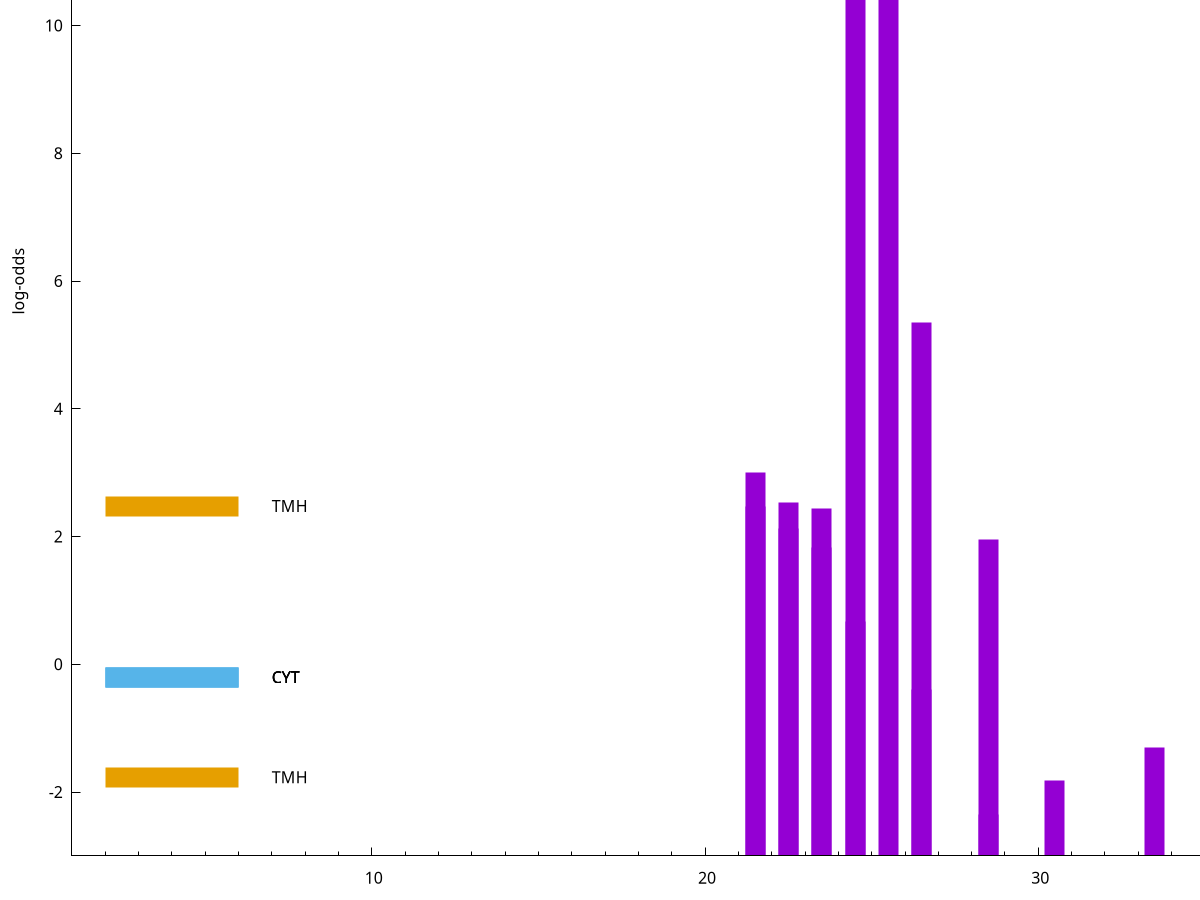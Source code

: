 set title "LipoP predictions for SRR5666568.gff"
set size 2., 1.4
set xrange [1:70] 
set mxtics 10
set yrange [-3:15]
set y2range [0:18]
set ylabel "log-odds"
set term postscript eps color solid "Helvetica" 30
set output "SRR5666568.gff189.eps"
set arrow from 2,13.6165 to 6,13.6165 nohead lt 1 lw 20
set label "SpI" at 7,13.6165
set arrow from 2,13.3669 to 6,13.3669 nohead lt 1 lw 20
set label "SpI" at 7,13.3669
set arrow from 2,2.47858 to 6,2.47858 nohead lt 4 lw 20
set label "TMH" at 7,2.47858
set arrow from 2,-0.200913 to 6,-0.200913 nohead lt 3 lw 20
set label "CYT" at 7,-0.200913
set arrow from 2,-0.200913 to 6,-0.200913 nohead lt 3 lw 20
set label "CYT" at 7,-0.200913
set arrow from 2,-0.200913 to 6,-0.200913 nohead lt 3 lw 20
set label "CYT" at 7,-0.200913
set arrow from 2,-1.769 to 6,-1.769 nohead lt 4 lw 20
set label "TMH" at 7,-1.769
set arrow from 2,13.6165 to 6,13.6165 nohead lt 1 lw 20
set label "SpI" at 7,13.6165
# NOTE: The scores below are the log-odds scores with the threshold
# NOTE: subtracted (a hack to make gnuplot make the histogram all
# NOTE: look nice).
plot "-" axes x1y2 title "" with impulses lt 1 lw 20
25.500000 16.609600
24.500000 16.364000
26.500000 8.352580
21.500000 6.006880
22.500000 5.528580
21.500000 5.475280
23.500000 5.444350
22.500000 5.126060
28.500000 4.949460
23.500000 4.835970
24.500000 3.672746
26.500000 2.605591
33.500000 1.704530
30.500000 1.184860
28.500000 0.648860
e
exit
